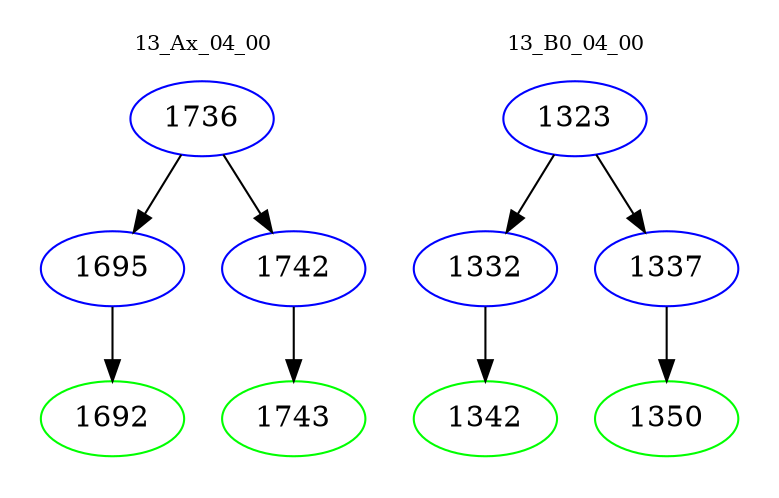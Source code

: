 digraph{
subgraph cluster_0 {
color = white
label = "13_Ax_04_00";
fontsize=10;
T0_1736 [label="1736", color="blue"]
T0_1736 -> T0_1695 [color="black"]
T0_1695 [label="1695", color="blue"]
T0_1695 -> T0_1692 [color="black"]
T0_1692 [label="1692", color="green"]
T0_1736 -> T0_1742 [color="black"]
T0_1742 [label="1742", color="blue"]
T0_1742 -> T0_1743 [color="black"]
T0_1743 [label="1743", color="green"]
}
subgraph cluster_1 {
color = white
label = "13_B0_04_00";
fontsize=10;
T1_1323 [label="1323", color="blue"]
T1_1323 -> T1_1332 [color="black"]
T1_1332 [label="1332", color="blue"]
T1_1332 -> T1_1342 [color="black"]
T1_1342 [label="1342", color="green"]
T1_1323 -> T1_1337 [color="black"]
T1_1337 [label="1337", color="blue"]
T1_1337 -> T1_1350 [color="black"]
T1_1350 [label="1350", color="green"]
}
}
